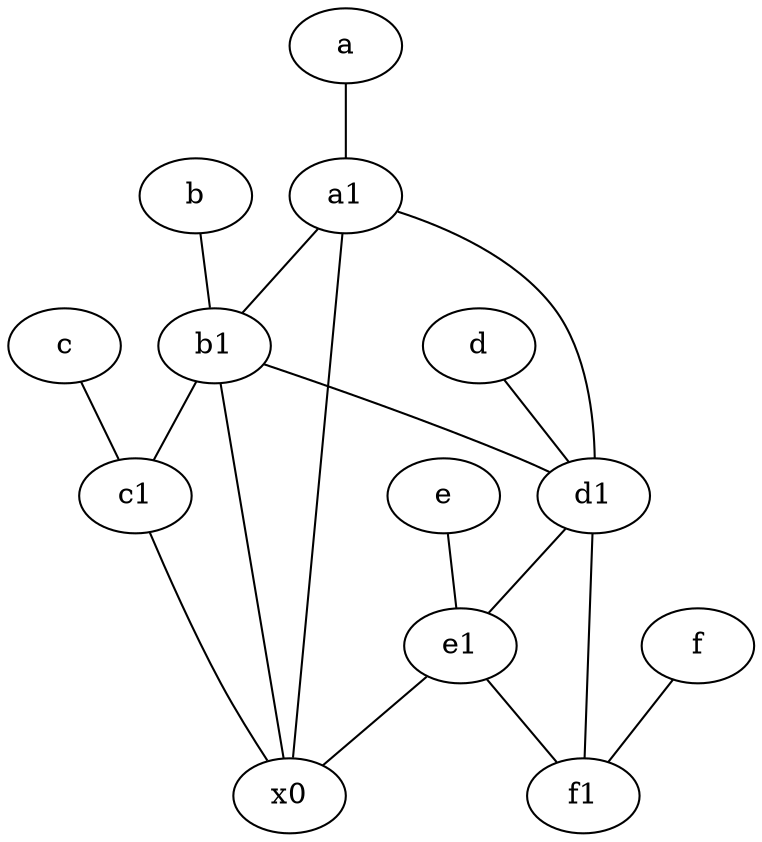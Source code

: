 graph {
	node [labelfontsize=50]
	b [labelfontsize=50 pos="10,4!"]
	f1 [labelfontsize=50 pos="3,8!"]
	a [labelfontsize=50 pos="8,2!"]
	x0 [labelfontsize=50]
	a1 [labelfontsize=50 pos="8,3!"]
	c [labelfontsize=50 pos="4.5,2!"]
	e [labelfontsize=50 pos="7,9!"]
	e1 [labelfontsize=50 pos="7,7!"]
	c1 [labelfontsize=50 pos="4.5,3!"]
	d [labelfontsize=50 pos="2,5!"]
	d1 [labelfontsize=50 pos="3,5!"]
	f [labelfontsize=50 pos="3,9!"]
	b1 [labelfontsize=50 pos="9,4!"]
	b1 -- x0
	e1 -- x0
	b1 -- d1
	d -- d1
	a -- a1
	c1 -- x0
	e1 -- f1
	a1 -- b1
	b1 -- c1
	e -- e1
	d1 -- e1
	d1 -- f1
	a1 -- x0
	c -- c1
	b -- b1
	a1 -- d1
	f -- f1
}
